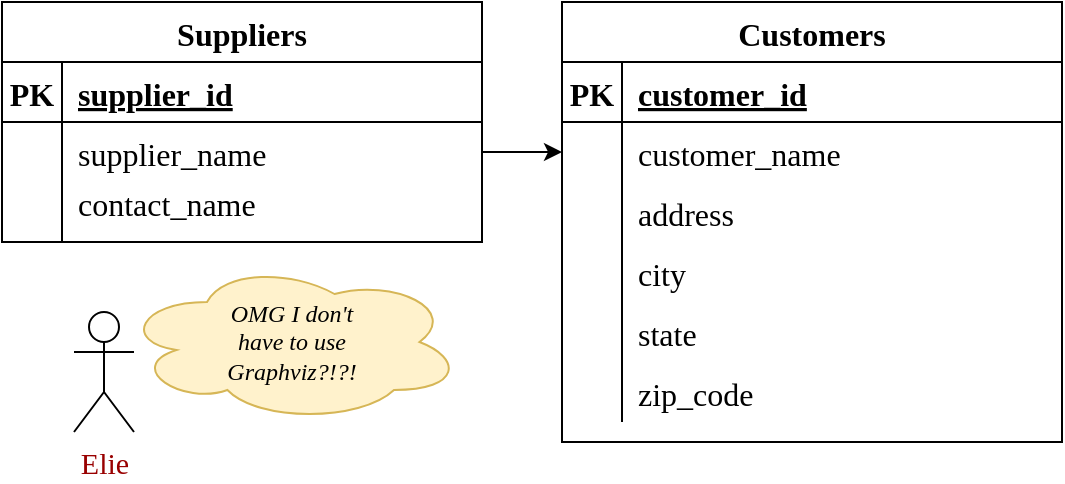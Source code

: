 <mxfile version="13.7.3" type="device"><diagram id="xGD6Ulzb8-aGZBmsLuUK" name="Page-1"><mxGraphModel dx="1106" dy="1003" grid="1" gridSize="10" guides="1" tooltips="1" connect="1" arrows="1" fold="1" page="1" pageScale="1" pageWidth="850" pageHeight="1100" math="0" shadow="0"><root><mxCell id="0"/><mxCell id="1" parent="0"/><mxCell id="Qd3Ly7rJLI_xBfXaLS8H-1" value="Suppliers" style="shape=table;startSize=30;container=1;collapsible=1;childLayout=tableLayout;fixedRows=1;rowLines=0;fontStyle=1;align=center;resizeLast=1;fontFamily=Source Serif Pro;fontSize=16;" parent="1" vertex="1"><mxGeometry x="160" y="400" width="240" height="120" as="geometry"/></mxCell><mxCell id="Qd3Ly7rJLI_xBfXaLS8H-2" value="" style="shape=partialRectangle;collapsible=0;dropTarget=0;pointerEvents=0;fillColor=none;points=[[0,0.5],[1,0.5]];portConstraint=eastwest;top=0;left=0;right=0;bottom=1;fontFamily=Source Serif Pro;fontSize=16;" parent="Qd3Ly7rJLI_xBfXaLS8H-1" vertex="1"><mxGeometry y="30" width="240" height="30" as="geometry"/></mxCell><mxCell id="Qd3Ly7rJLI_xBfXaLS8H-3" value="PK" style="shape=partialRectangle;overflow=hidden;connectable=0;fillColor=none;top=0;left=0;bottom=0;right=0;fontStyle=1;fontFamily=Source Serif Pro;fontSize=16;" parent="Qd3Ly7rJLI_xBfXaLS8H-2" vertex="1"><mxGeometry width="30" height="30" as="geometry"/></mxCell><mxCell id="Qd3Ly7rJLI_xBfXaLS8H-4" value="supplier_id" style="shape=partialRectangle;overflow=hidden;connectable=0;fillColor=none;top=0;left=0;bottom=0;right=0;align=left;spacingLeft=6;fontStyle=5;fontFamily=Source Serif Pro;fontSize=16;" parent="Qd3Ly7rJLI_xBfXaLS8H-2" vertex="1"><mxGeometry x="30" width="210" height="30" as="geometry"/></mxCell><mxCell id="Qd3Ly7rJLI_xBfXaLS8H-5" value="" style="shape=partialRectangle;collapsible=0;dropTarget=0;pointerEvents=0;fillColor=none;points=[[0,0.5],[1,0.5]];portConstraint=eastwest;top=0;left=0;right=0;bottom=0;fontFamily=Source Serif Pro;fontSize=16;" parent="Qd3Ly7rJLI_xBfXaLS8H-1" vertex="1"><mxGeometry y="60" width="240" height="30" as="geometry"/></mxCell><mxCell id="Qd3Ly7rJLI_xBfXaLS8H-6" value="" style="shape=partialRectangle;overflow=hidden;connectable=0;fillColor=none;top=0;left=0;bottom=0;right=0;fontFamily=Source Serif Pro;fontSize=16;" parent="Qd3Ly7rJLI_xBfXaLS8H-5" vertex="1"><mxGeometry width="30" height="30" as="geometry"/></mxCell><mxCell id="Qd3Ly7rJLI_xBfXaLS8H-7" value="supplier_name" style="shape=partialRectangle;overflow=hidden;connectable=0;fillColor=none;top=0;left=0;bottom=0;right=0;align=left;spacingLeft=6;fontFamily=Source Serif Pro;fontSize=16;" parent="Qd3Ly7rJLI_xBfXaLS8H-5" vertex="1"><mxGeometry x="30" width="210" height="30" as="geometry"/></mxCell><mxCell id="Qd3Ly7rJLI_xBfXaLS8H-8" value="" style="shape=partialRectangle;collapsible=0;dropTarget=0;pointerEvents=0;fillColor=none;points=[[0,0.5],[1,0.5]];portConstraint=eastwest;top=0;left=0;right=0;bottom=0;fontFamily=Source Serif Pro;fontSize=16;" parent="Qd3Ly7rJLI_xBfXaLS8H-1" vertex="1"><mxGeometry y="90" width="240" height="30" as="geometry"/></mxCell><mxCell id="Qd3Ly7rJLI_xBfXaLS8H-9" value="" style="shape=partialRectangle;overflow=hidden;connectable=0;fillColor=none;top=0;left=0;bottom=0;right=0;fontFamily=Source Serif Pro;fontSize=16;" parent="Qd3Ly7rJLI_xBfXaLS8H-8" vertex="1"><mxGeometry width="30" height="30" as="geometry"/></mxCell><mxCell id="Qd3Ly7rJLI_xBfXaLS8H-10" value="contact_name&#10;" style="shape=partialRectangle;overflow=hidden;connectable=0;fillColor=none;top=0;left=0;bottom=0;right=0;align=left;spacingLeft=6;fontFamily=Source Serif Pro;fontSize=16;" parent="Qd3Ly7rJLI_xBfXaLS8H-8" vertex="1"><mxGeometry x="30" width="210" height="30" as="geometry"/></mxCell><mxCell id="Qd3Ly7rJLI_xBfXaLS8H-11" value="Customers" style="shape=table;startSize=30;container=1;collapsible=1;childLayout=tableLayout;fixedRows=1;rowLines=0;fontStyle=1;align=center;resizeLast=1;fontFamily=Source Serif Pro;fontSize=16;" parent="1" vertex="1"><mxGeometry x="440" y="400" width="250" height="220" as="geometry"/></mxCell><mxCell id="Qd3Ly7rJLI_xBfXaLS8H-12" value="" style="shape=partialRectangle;collapsible=0;dropTarget=0;pointerEvents=0;fillColor=none;points=[[0,0.5],[1,0.5]];portConstraint=eastwest;top=0;left=0;right=0;bottom=1;fontFamily=Source Serif Pro;fontSize=16;" parent="Qd3Ly7rJLI_xBfXaLS8H-11" vertex="1"><mxGeometry y="30" width="250" height="30" as="geometry"/></mxCell><mxCell id="Qd3Ly7rJLI_xBfXaLS8H-13" value="PK" style="shape=partialRectangle;overflow=hidden;connectable=0;fillColor=none;top=0;left=0;bottom=0;right=0;fontStyle=1;fontFamily=Source Serif Pro;fontSize=16;" parent="Qd3Ly7rJLI_xBfXaLS8H-12" vertex="1"><mxGeometry width="30" height="30" as="geometry"/></mxCell><mxCell id="Qd3Ly7rJLI_xBfXaLS8H-14" value="customer_id" style="shape=partialRectangle;overflow=hidden;connectable=0;fillColor=none;top=0;left=0;bottom=0;right=0;align=left;spacingLeft=6;fontStyle=5;fontFamily=Source Serif Pro;fontSize=16;" parent="Qd3Ly7rJLI_xBfXaLS8H-12" vertex="1"><mxGeometry x="30" width="220" height="30" as="geometry"/></mxCell><mxCell id="Qd3Ly7rJLI_xBfXaLS8H-15" value="" style="shape=partialRectangle;collapsible=0;dropTarget=0;pointerEvents=0;fillColor=none;points=[[0,0.5],[1,0.5]];portConstraint=eastwest;top=0;left=0;right=0;bottom=0;fontFamily=Source Serif Pro;fontSize=16;" parent="Qd3Ly7rJLI_xBfXaLS8H-11" vertex="1"><mxGeometry y="60" width="250" height="30" as="geometry"/></mxCell><mxCell id="Qd3Ly7rJLI_xBfXaLS8H-16" value="" style="shape=partialRectangle;overflow=hidden;connectable=0;fillColor=none;top=0;left=0;bottom=0;right=0;fontFamily=Source Serif Pro;fontSize=16;" parent="Qd3Ly7rJLI_xBfXaLS8H-15" vertex="1"><mxGeometry width="30" height="30" as="geometry"/></mxCell><mxCell id="Qd3Ly7rJLI_xBfXaLS8H-17" value="customer_name" style="shape=partialRectangle;overflow=hidden;connectable=0;fillColor=none;top=0;left=0;bottom=0;right=0;align=left;spacingLeft=6;fontFamily=Source Serif Pro;fontSize=16;" parent="Qd3Ly7rJLI_xBfXaLS8H-15" vertex="1"><mxGeometry x="30" width="220" height="30" as="geometry"/></mxCell><mxCell id="Qd3Ly7rJLI_xBfXaLS8H-18" value="" style="shape=partialRectangle;collapsible=0;dropTarget=0;pointerEvents=0;fillColor=none;points=[[0,0.5],[1,0.5]];portConstraint=eastwest;top=0;left=0;right=0;bottom=0;fontFamily=Source Serif Pro;fontSize=16;" parent="Qd3Ly7rJLI_xBfXaLS8H-11" vertex="1"><mxGeometry y="90" width="250" height="30" as="geometry"/></mxCell><mxCell id="Qd3Ly7rJLI_xBfXaLS8H-19" value="" style="shape=partialRectangle;overflow=hidden;connectable=0;fillColor=none;top=0;left=0;bottom=0;right=0;fontFamily=Source Serif Pro;fontSize=16;" parent="Qd3Ly7rJLI_xBfXaLS8H-18" vertex="1"><mxGeometry width="30" height="30" as="geometry"/></mxCell><mxCell id="Qd3Ly7rJLI_xBfXaLS8H-20" value="address" style="shape=partialRectangle;overflow=hidden;connectable=0;fillColor=none;top=0;left=0;bottom=0;right=0;align=left;spacingLeft=6;fontFamily=Source Serif Pro;fontSize=16;" parent="Qd3Ly7rJLI_xBfXaLS8H-18" vertex="1"><mxGeometry x="30" width="220" height="30" as="geometry"/></mxCell><mxCell id="Qd3Ly7rJLI_xBfXaLS8H-21" value="" style="shape=partialRectangle;collapsible=0;dropTarget=0;pointerEvents=0;fillColor=none;points=[[0,0.5],[1,0.5]];portConstraint=eastwest;top=0;left=0;right=0;bottom=0;fontFamily=Source Serif Pro;fontSize=16;" parent="Qd3Ly7rJLI_xBfXaLS8H-11" vertex="1"><mxGeometry y="120" width="250" height="30" as="geometry"/></mxCell><mxCell id="Qd3Ly7rJLI_xBfXaLS8H-22" value="" style="shape=partialRectangle;overflow=hidden;connectable=0;fillColor=none;top=0;left=0;bottom=0;right=0;fontFamily=Source Serif Pro;fontSize=16;" parent="Qd3Ly7rJLI_xBfXaLS8H-21" vertex="1"><mxGeometry width="30" height="30" as="geometry"/></mxCell><mxCell id="Qd3Ly7rJLI_xBfXaLS8H-23" value="city" style="shape=partialRectangle;overflow=hidden;connectable=0;fillColor=none;top=0;left=0;bottom=0;right=0;align=left;spacingLeft=6;fontFamily=Source Serif Pro;fontSize=16;" parent="Qd3Ly7rJLI_xBfXaLS8H-21" vertex="1"><mxGeometry x="30" width="220" height="30" as="geometry"/></mxCell><mxCell id="Qd3Ly7rJLI_xBfXaLS8H-24" value="" style="shape=partialRectangle;collapsible=0;dropTarget=0;pointerEvents=0;fillColor=none;points=[[0,0.5],[1,0.5]];portConstraint=eastwest;top=0;left=0;right=0;bottom=0;fontFamily=Source Serif Pro;fontSize=16;" parent="Qd3Ly7rJLI_xBfXaLS8H-11" vertex="1"><mxGeometry y="150" width="250" height="30" as="geometry"/></mxCell><mxCell id="Qd3Ly7rJLI_xBfXaLS8H-25" value="" style="shape=partialRectangle;overflow=hidden;connectable=0;fillColor=none;top=0;left=0;bottom=0;right=0;fontFamily=Source Serif Pro;fontSize=16;" parent="Qd3Ly7rJLI_xBfXaLS8H-24" vertex="1"><mxGeometry width="30" height="30" as="geometry"/></mxCell><mxCell id="Qd3Ly7rJLI_xBfXaLS8H-26" value="state" style="shape=partialRectangle;overflow=hidden;connectable=0;fillColor=none;top=0;left=0;bottom=0;right=0;align=left;spacingLeft=6;fontFamily=Source Serif Pro;fontSize=16;" parent="Qd3Ly7rJLI_xBfXaLS8H-24" vertex="1"><mxGeometry x="30" width="220" height="30" as="geometry"/></mxCell><mxCell id="Qd3Ly7rJLI_xBfXaLS8H-27" value="" style="shape=partialRectangle;collapsible=0;dropTarget=0;pointerEvents=0;fillColor=none;points=[[0,0.5],[1,0.5]];portConstraint=eastwest;top=0;left=0;right=0;bottom=0;fontFamily=Source Serif Pro;fontSize=16;" parent="Qd3Ly7rJLI_xBfXaLS8H-11" vertex="1"><mxGeometry y="180" width="250" height="30" as="geometry"/></mxCell><mxCell id="Qd3Ly7rJLI_xBfXaLS8H-28" value="" style="shape=partialRectangle;overflow=hidden;connectable=0;fillColor=none;top=0;left=0;bottom=0;right=0;fontFamily=Source Serif Pro;fontSize=16;" parent="Qd3Ly7rJLI_xBfXaLS8H-27" vertex="1"><mxGeometry width="30" height="30" as="geometry"/></mxCell><mxCell id="Qd3Ly7rJLI_xBfXaLS8H-29" value="zip_code" style="shape=partialRectangle;overflow=hidden;connectable=0;fillColor=none;top=0;left=0;bottom=0;right=0;align=left;spacingLeft=6;fontFamily=Source Serif Pro;fontSize=16;" parent="Qd3Ly7rJLI_xBfXaLS8H-27" vertex="1"><mxGeometry x="30" width="220" height="30" as="geometry"/></mxCell><mxCell id="_lV_lA20VOtsmigEMA8f-1" value="Elie" style="shape=umlActor;verticalLabelPosition=bottom;verticalAlign=top;html=1;outlineConnect=0;fontFamily=Source Serif Pro;fontColor=#990000;fontSize=15;" parent="1" vertex="1"><mxGeometry x="196" y="555" width="30" height="60" as="geometry"/></mxCell><mxCell id="_lV_lA20VOtsmigEMA8f-6" style="edgeStyle=orthogonalEdgeStyle;rounded=0;orthogonalLoop=1;jettySize=auto;html=1;exitX=1;exitY=0.5;exitDx=0;exitDy=0;fontSize=16;" parent="1" source="Qd3Ly7rJLI_xBfXaLS8H-5" target="Qd3Ly7rJLI_xBfXaLS8H-15" edge="1"><mxGeometry relative="1" as="geometry"/></mxCell><mxCell id="OwI9uBFS3_g5HBv4bNTb-1" value="&lt;font style=&quot;font-size: 12px&quot; face=&quot;Source Serif Pro&quot;&gt;&lt;i style=&quot;font-size: 12px&quot;&gt;OMG I don't&lt;br style=&quot;font-size: 12px&quot;&gt;have to use&lt;br style=&quot;font-size: 12px&quot;&gt;Graphviz?!?!&lt;/i&gt;&lt;/font&gt;" style="ellipse;shape=cloud;whiteSpace=wrap;html=1;fontSize=12;fillColor=#fff2cc;strokeColor=#d6b656;" parent="1" vertex="1"><mxGeometry x="220" y="530" width="170" height="80" as="geometry"/></mxCell></root></mxGraphModel></diagram></mxfile>